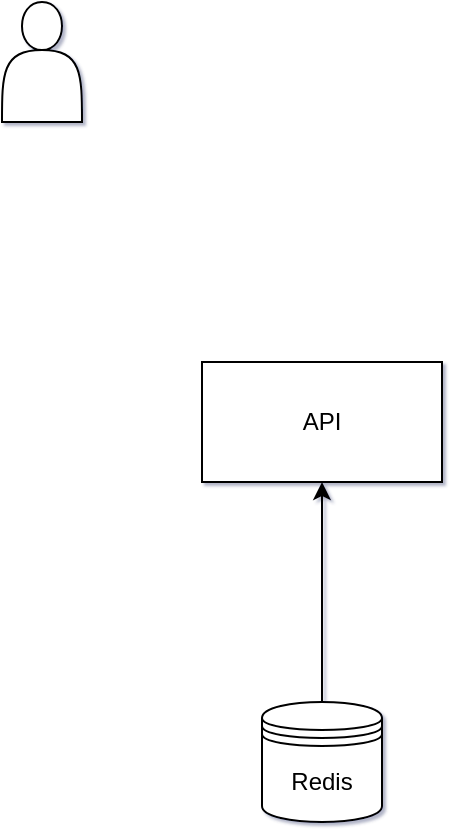 <mxfile>
    <diagram id="QRKtphFWw40tuKywV8R8" name="Page-1">
        <mxGraphModel dx="1117" dy="515" grid="1" gridSize="10" guides="1" tooltips="1" connect="1" arrows="1" fold="1" page="1" pageScale="1" pageWidth="850" pageHeight="1100" math="0" shadow="1">
            <root>
                <mxCell id="0"/>
                <mxCell id="1" parent="0"/>
                <mxCell id="4" value="" style="html=1;strokeColor=default;" edge="1" parent="1" source="2" target="3">
                    <mxGeometry relative="1" as="geometry"/>
                </mxCell>
                <mxCell id="2" value="Redis&lt;br&gt;" style="shape=datastore;whiteSpace=wrap;html=1;" vertex="1" parent="1">
                    <mxGeometry x="220" y="370" width="60" height="60" as="geometry"/>
                </mxCell>
                <mxCell id="3" value="API" style="whiteSpace=wrap;html=1;" vertex="1" parent="1">
                    <mxGeometry x="190" y="200" width="120" height="60" as="geometry"/>
                </mxCell>
                <mxCell id="5" value="" style="shape=actor;whiteSpace=wrap;html=1;" vertex="1" parent="1">
                    <mxGeometry x="90" y="20" width="40" height="60" as="geometry"/>
                </mxCell>
            </root>
        </mxGraphModel>
    </diagram>
</mxfile>